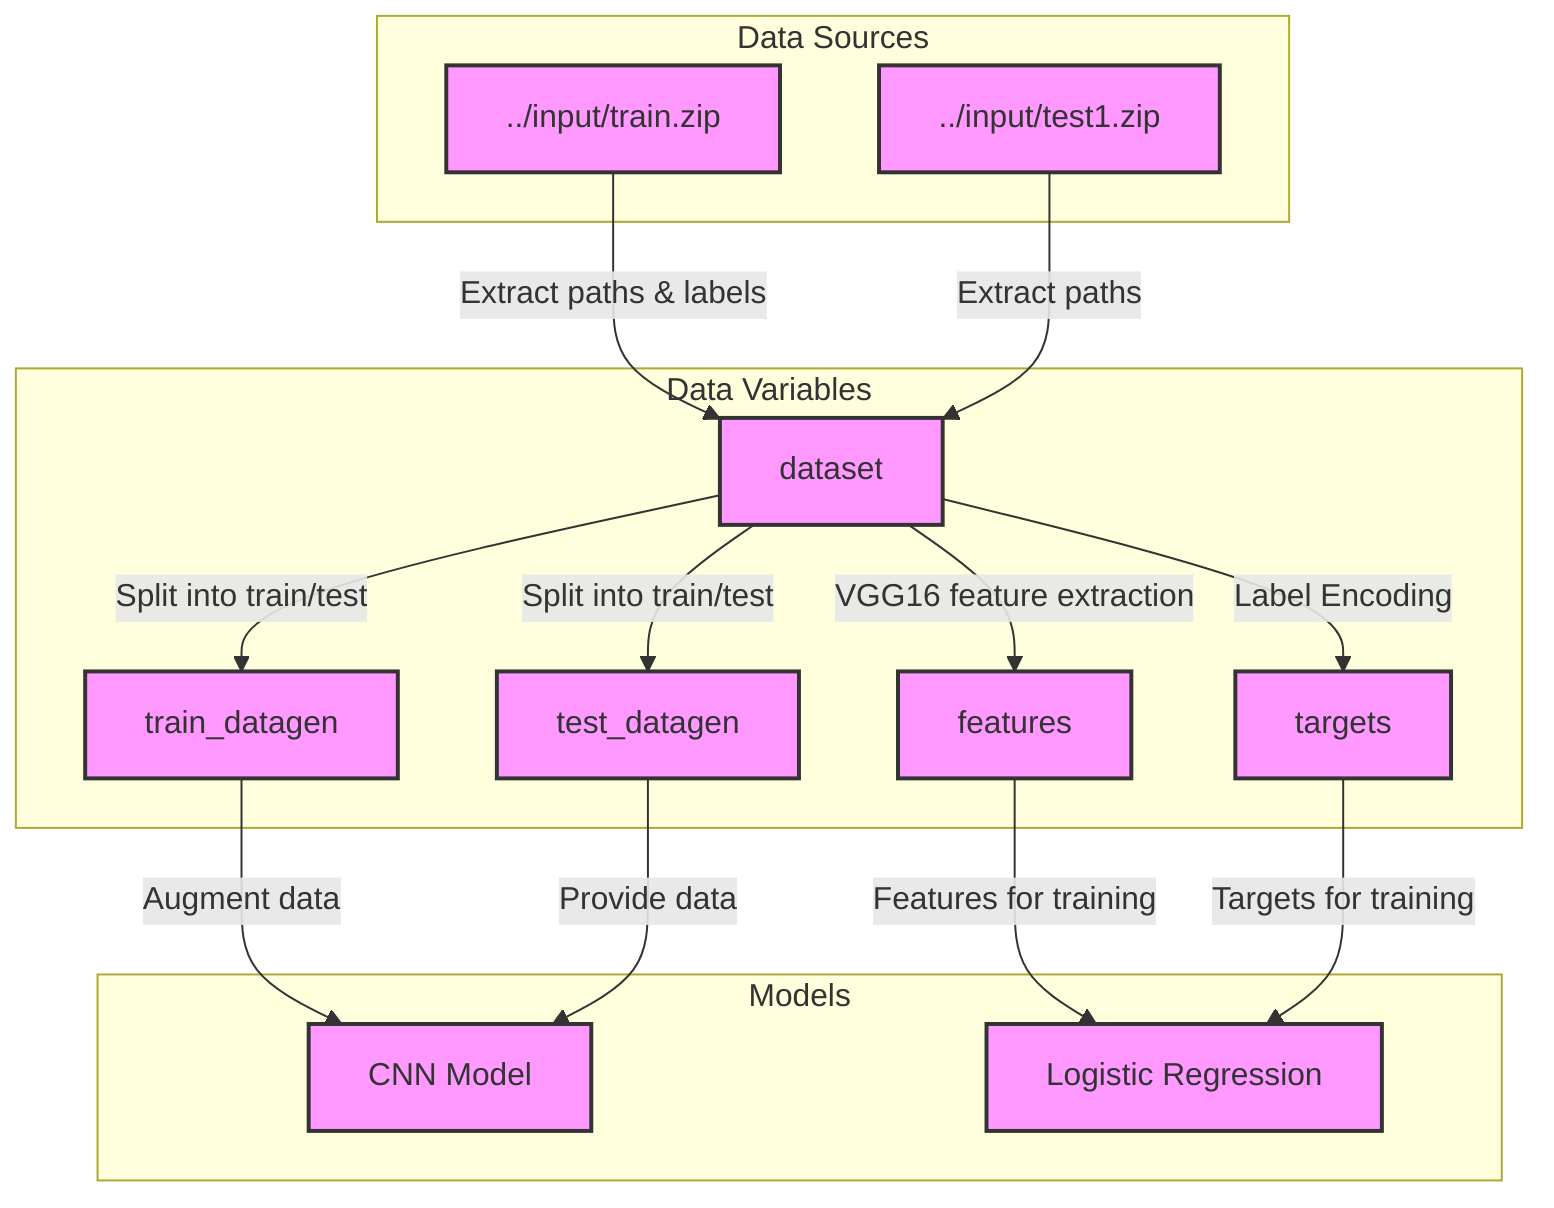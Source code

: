 flowchart TD
    %% Data Sources
    subgraph DataSources ["Data Sources"]
        DS1["../input/train.zip"]
        DS2["../input/test1.zip"]
    end

    %% Data Variables
    subgraph DataVariables ["Data Variables"]
        V1["dataset"]
        V2["train_datagen"]
        V3["test_datagen"]
        V4["features"]
        V5["targets"]
    end

    %% Model Components
    subgraph Model ["Models"]
        M1["CNN Model"]
        M2["Logistic Regression"]
    end

    %% Data Flow
    DS1 -->|Extract paths & labels| V1
    DS2 -->|Extract paths| V1
    V1 -->|Split into train/test| V2
    V1 -->|Split into train/test| V3
    V2 -->|Augment data| M1
    V3 -->|Provide data| M1
    V1 -->|VGG16 feature extraction| V4
    V4 -->|Features for training| M2
    V1 -->|Label Encoding| V5
    V5 -->|Targets for training| M2

    %% Comments
    classDef default fill:#f9f,stroke:#333,stroke-width:2px;
    class DS1,DS2 default
    class V1 default
    class V2,V3,V4,V5 default
    class M1,M2 default